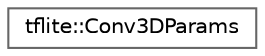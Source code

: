 digraph "Graphical Class Hierarchy"
{
 // LATEX_PDF_SIZE
  bgcolor="transparent";
  edge [fontname=Helvetica,fontsize=10,labelfontname=Helvetica,labelfontsize=10];
  node [fontname=Helvetica,fontsize=10,shape=box,height=0.2,width=0.4];
  rankdir="LR";
  Node0 [id="Node000000",label="tflite::Conv3DParams",height=0.2,width=0.4,color="grey40", fillcolor="white", style="filled",URL="$structtflite_1_1_conv3_d_params.html",tooltip=" "];
}
